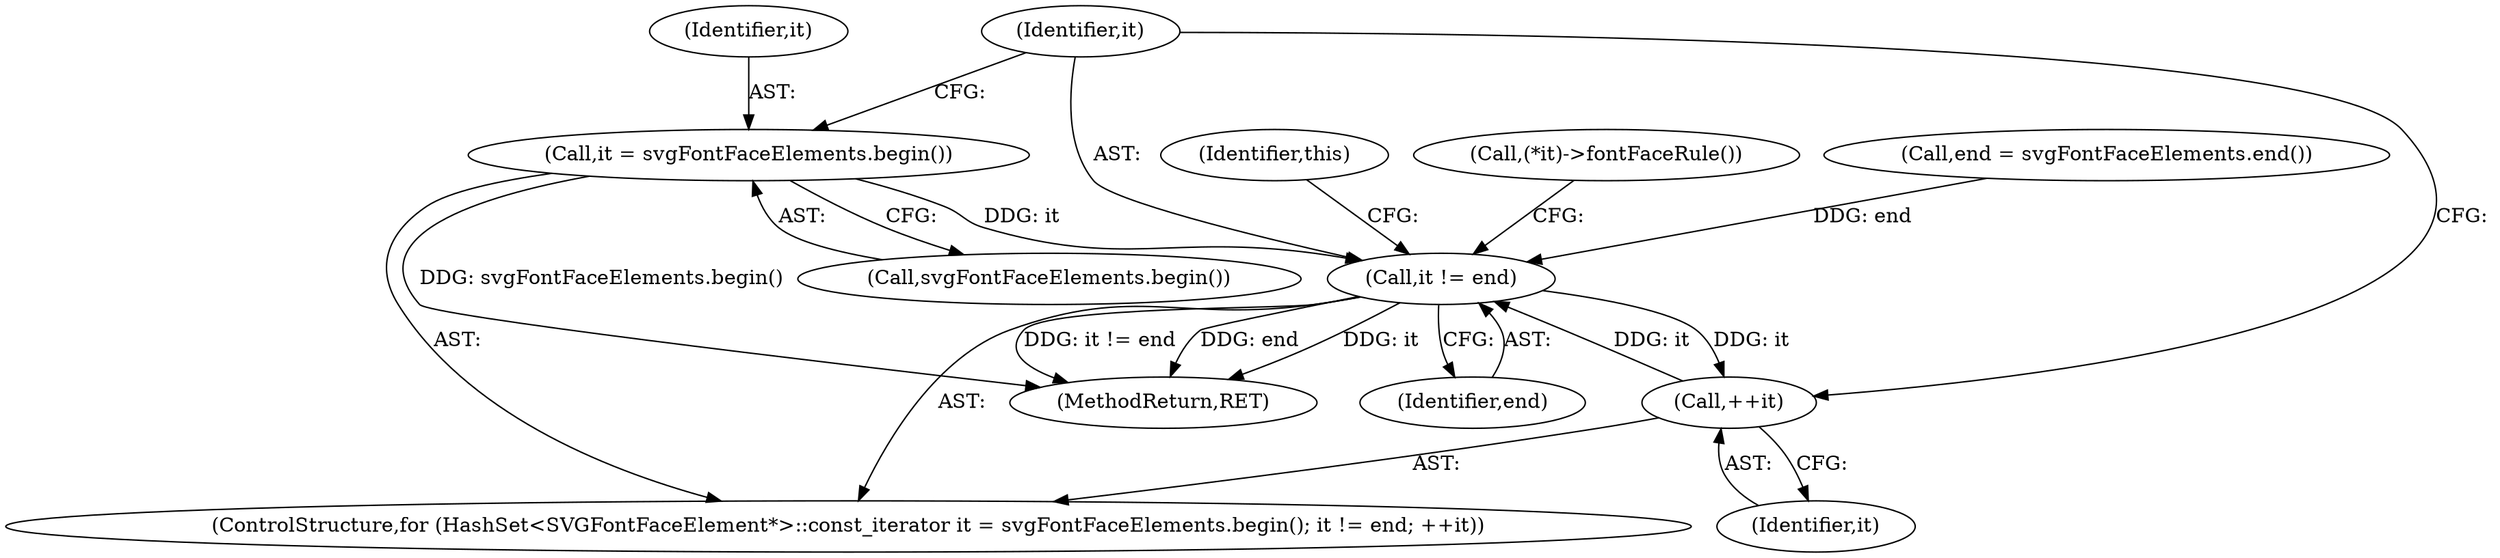 digraph "0_Chrome_4d17163f4b66be517dc49019a029e5ddbd45078c_5@pointer" {
"1000167" [label="(Call,it = svgFontFaceElements.begin())"];
"1000170" [label="(Call,it != end)"];
"1000173" [label="(Call,++it)"];
"1000173" [label="(Call,++it)"];
"1000169" [label="(Call,svgFontFaceElements.begin())"];
"1000172" [label="(Identifier,end)"];
"1000165" [label="(ControlStructure,for (HashSet<SVGFontFaceElement*>::const_iterator it = svgFontFaceElements.begin(); it != end; ++it))"];
"1000176" [label="(Call,(*it)->fontFaceRule())"];
"1000174" [label="(Identifier,it)"];
"1000168" [label="(Identifier,it)"];
"1000179" [label="(MethodReturn,RET)"];
"1000162" [label="(Call,end = svgFontFaceElements.end())"];
"1000167" [label="(Call,it = svgFontFaceElements.begin())"];
"1000171" [label="(Identifier,it)"];
"1000178" [label="(Identifier,this)"];
"1000170" [label="(Call,it != end)"];
"1000167" -> "1000165"  [label="AST: "];
"1000167" -> "1000169"  [label="CFG: "];
"1000168" -> "1000167"  [label="AST: "];
"1000169" -> "1000167"  [label="AST: "];
"1000171" -> "1000167"  [label="CFG: "];
"1000167" -> "1000179"  [label="DDG: svgFontFaceElements.begin()"];
"1000167" -> "1000170"  [label="DDG: it"];
"1000170" -> "1000165"  [label="AST: "];
"1000170" -> "1000172"  [label="CFG: "];
"1000171" -> "1000170"  [label="AST: "];
"1000172" -> "1000170"  [label="AST: "];
"1000176" -> "1000170"  [label="CFG: "];
"1000178" -> "1000170"  [label="CFG: "];
"1000170" -> "1000179"  [label="DDG: end"];
"1000170" -> "1000179"  [label="DDG: it"];
"1000170" -> "1000179"  [label="DDG: it != end"];
"1000173" -> "1000170"  [label="DDG: it"];
"1000162" -> "1000170"  [label="DDG: end"];
"1000170" -> "1000173"  [label="DDG: it"];
"1000173" -> "1000165"  [label="AST: "];
"1000173" -> "1000174"  [label="CFG: "];
"1000174" -> "1000173"  [label="AST: "];
"1000171" -> "1000173"  [label="CFG: "];
}
